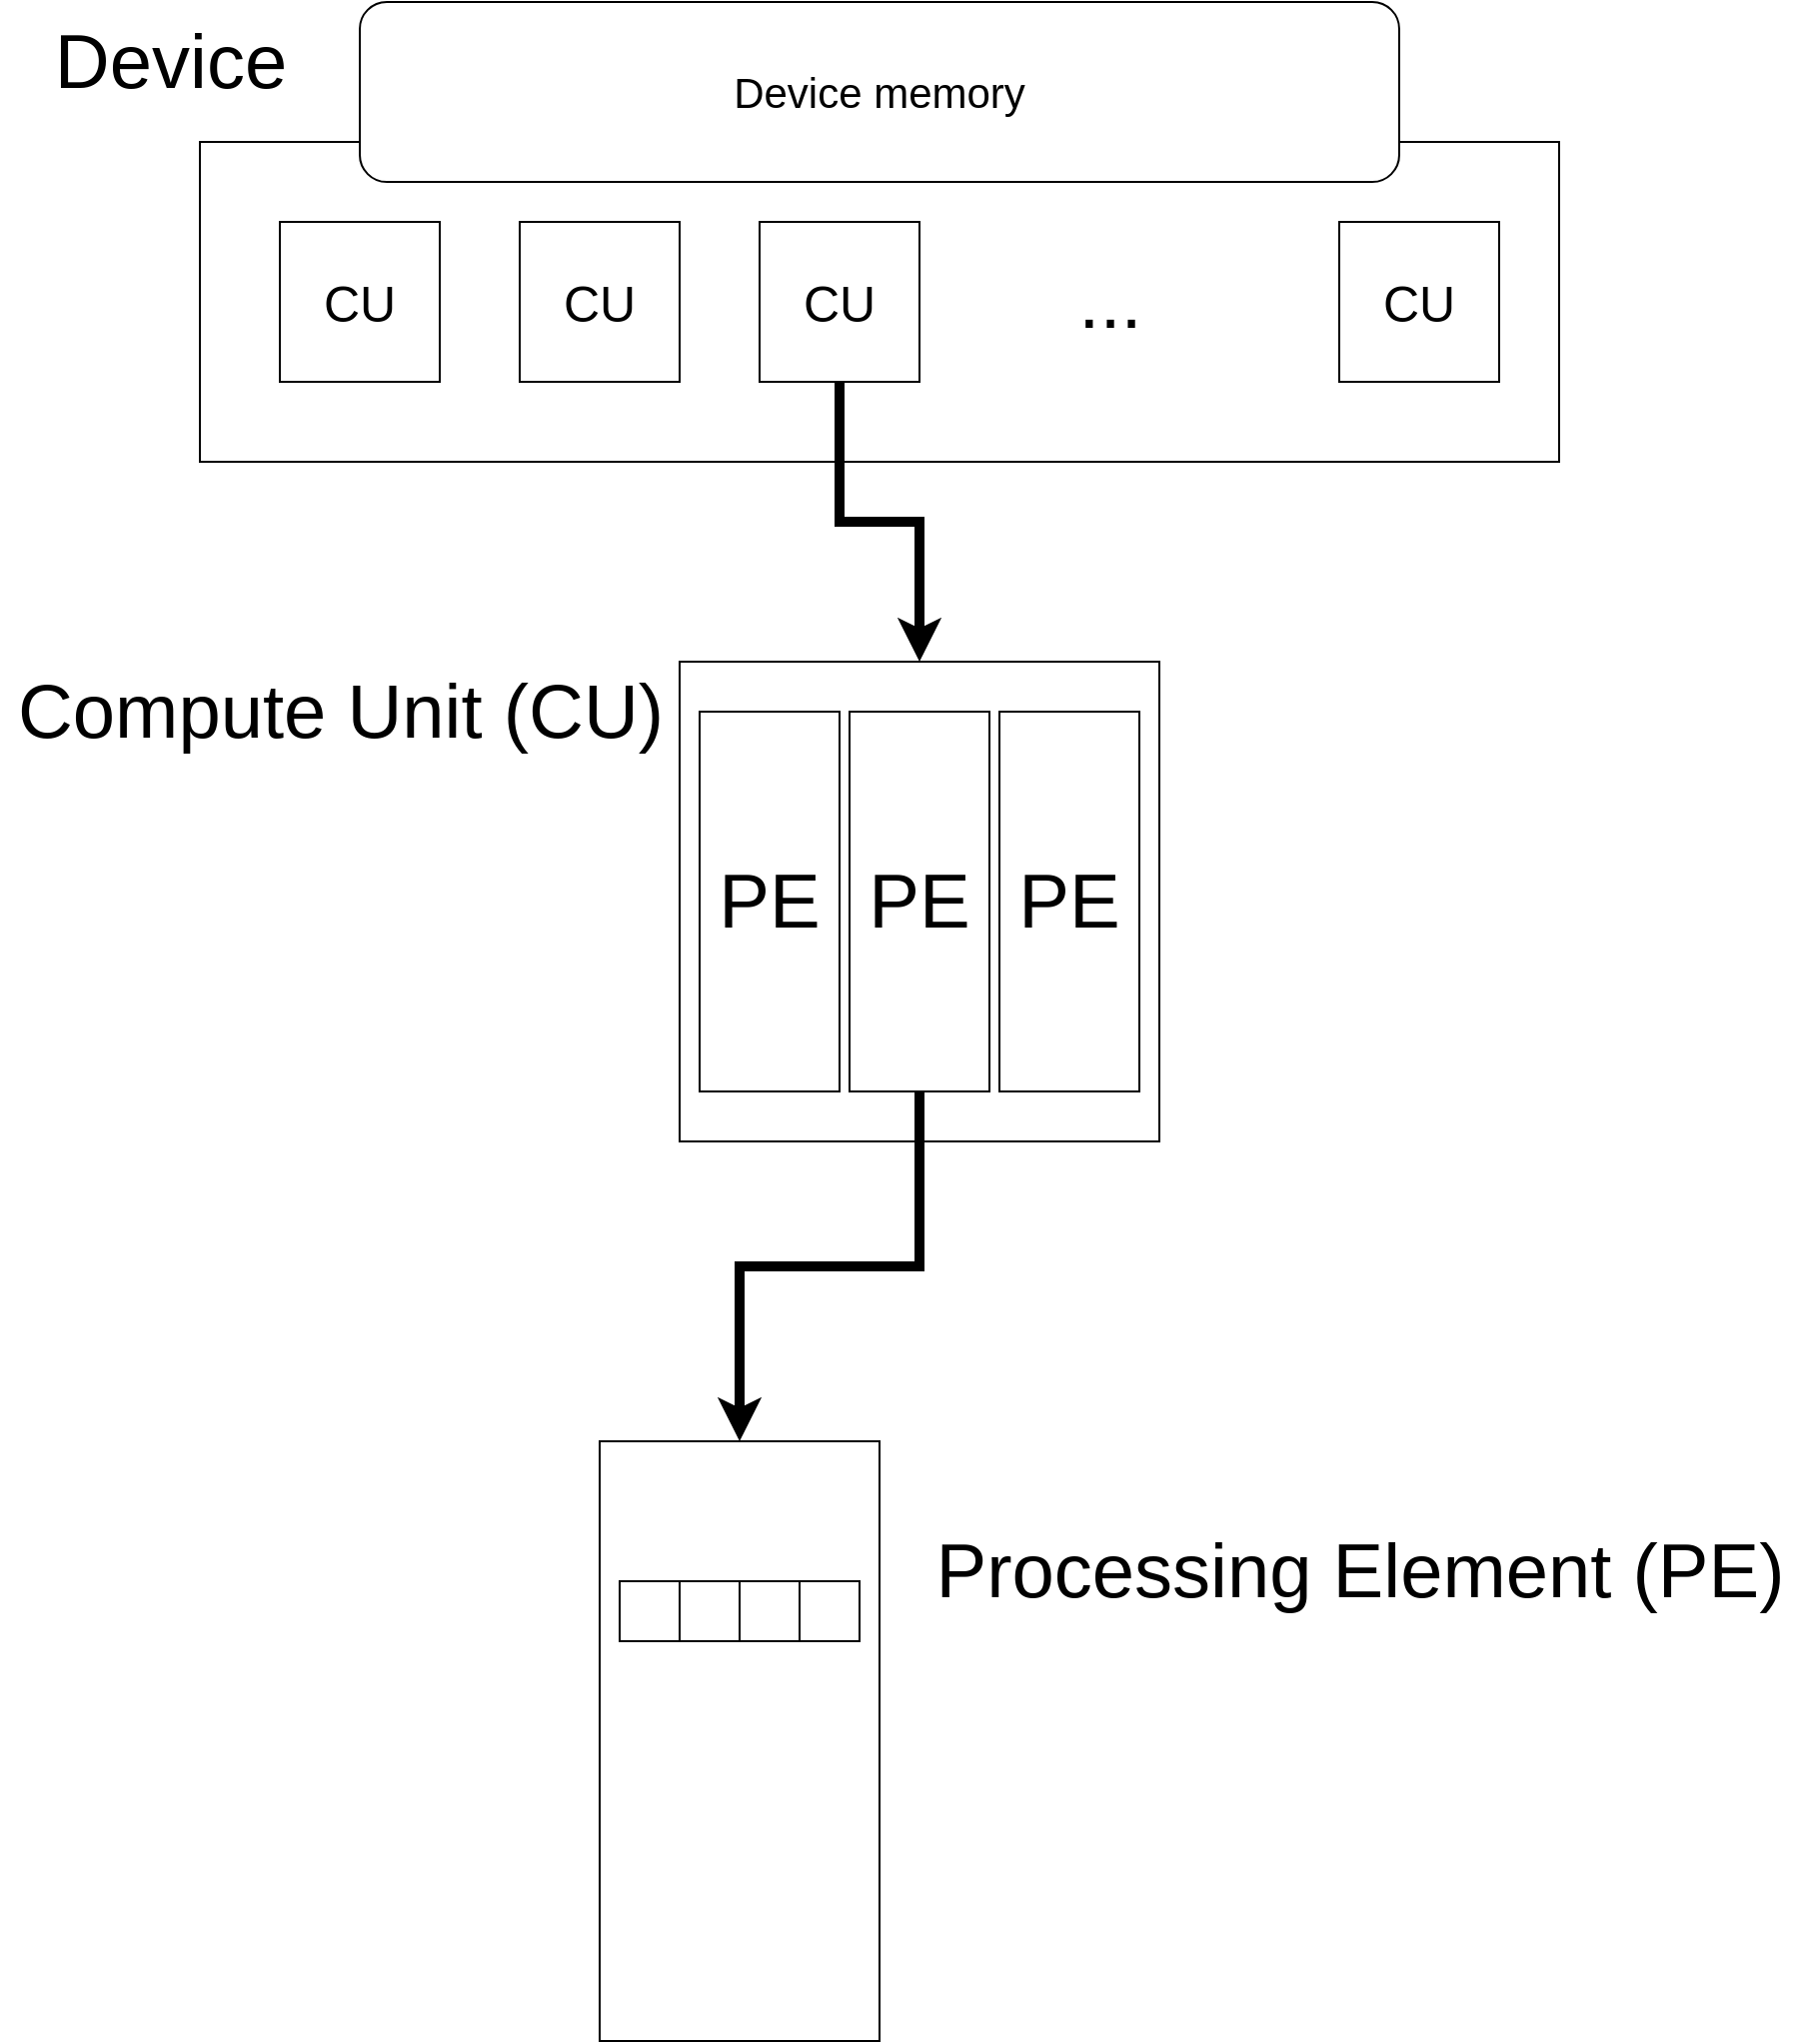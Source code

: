 <mxfile version="14.2.5"><diagram id="1nWmXqkSQ5TiaV1TmZTR" name="Page-1"><mxGraphModel dx="2371" dy="1606" grid="1" gridSize="10" guides="1" tooltips="1" connect="1" arrows="1" fold="1" page="1" pageScale="1" pageWidth="250" pageHeight="300" math="0" shadow="0"><root><mxCell id="0"/><mxCell id="1" parent="0"/><mxCell id="wEQ34xJgl4lylV65etCH-52" value="" style="rounded=0;whiteSpace=wrap;html=1;align=center;verticalAlign=top;fontSize=25;labelPosition=center;verticalLabelPosition=bottom;" vertex="1" parent="1"><mxGeometry x="160" y="100" width="680" height="160" as="geometry"/></mxCell><mxCell id="wEQ34xJgl4lylV65etCH-53" value="Device memory" style="rounded=1;whiteSpace=wrap;html=1;fontSize=21;" vertex="1" parent="1"><mxGeometry x="240" y="30" width="520" height="90" as="geometry"/></mxCell><mxCell id="wEQ34xJgl4lylV65etCH-54" value="&lt;font style=&quot;font-size: 38px&quot;&gt;Device&lt;/font&gt;" style="text;html=1;align=center;verticalAlign=middle;resizable=0;points=[];autosize=1;fontSize=25;" vertex="1" parent="1"><mxGeometry x="80" y="40" width="130" height="40" as="geometry"/></mxCell><mxCell id="wEQ34xJgl4lylV65etCH-55" value="CU" style="whiteSpace=wrap;html=1;aspect=fixed;fontSize=25;align=center;" vertex="1" parent="1"><mxGeometry x="200" y="140" width="80" height="80" as="geometry"/></mxCell><mxCell id="wEQ34xJgl4lylV65etCH-56" value="CU" style="whiteSpace=wrap;html=1;aspect=fixed;fontSize=25;align=center;" vertex="1" parent="1"><mxGeometry x="320" y="140" width="80" height="80" as="geometry"/></mxCell><mxCell id="wEQ34xJgl4lylV65etCH-64" value="" style="edgeStyle=orthogonalEdgeStyle;rounded=0;orthogonalLoop=1;jettySize=auto;html=1;fontSize=38;strokeWidth=5;" edge="1" parent="1" source="wEQ34xJgl4lylV65etCH-57" target="wEQ34xJgl4lylV65etCH-60"><mxGeometry relative="1" as="geometry"/></mxCell><mxCell id="wEQ34xJgl4lylV65etCH-57" value="CU" style="whiteSpace=wrap;html=1;aspect=fixed;fontSize=25;align=center;" vertex="1" parent="1"><mxGeometry x="440" y="140" width="80" height="80" as="geometry"/></mxCell><mxCell id="wEQ34xJgl4lylV65etCH-58" value="CU" style="whiteSpace=wrap;html=1;aspect=fixed;fontSize=25;align=center;" vertex="1" parent="1"><mxGeometry x="730" y="140" width="80" height="80" as="geometry"/></mxCell><mxCell id="wEQ34xJgl4lylV65etCH-59" value="..." style="text;html=1;align=center;verticalAlign=middle;resizable=0;points=[];autosize=1;fontSize=38;" vertex="1" parent="1"><mxGeometry x="590" y="155" width="50" height="50" as="geometry"/></mxCell><mxCell id="wEQ34xJgl4lylV65etCH-60" value="" style="whiteSpace=wrap;html=1;aspect=fixed;fontSize=38;align=center;" vertex="1" parent="1"><mxGeometry x="400" y="360" width="240" height="240" as="geometry"/></mxCell><mxCell id="wEQ34xJgl4lylV65etCH-61" value="Compute Unit (CU)" style="text;html=1;align=center;verticalAlign=middle;resizable=0;points=[];autosize=1;fontSize=38;" vertex="1" parent="1"><mxGeometry x="60" y="360" width="340" height="50" as="geometry"/></mxCell><mxCell id="wEQ34xJgl4lylV65etCH-65" value="PE" style="rounded=0;whiteSpace=wrap;html=1;fontSize=38;align=center;" vertex="1" parent="1"><mxGeometry x="410" y="385" width="70" height="190" as="geometry"/></mxCell><mxCell id="wEQ34xJgl4lylV65etCH-81" value="" style="edgeStyle=orthogonalEdgeStyle;rounded=0;orthogonalLoop=1;jettySize=auto;html=1;strokeWidth=5;fontSize=38;" edge="1" parent="1" source="wEQ34xJgl4lylV65etCH-66" target="wEQ34xJgl4lylV65etCH-69"><mxGeometry relative="1" as="geometry"/></mxCell><mxCell id="wEQ34xJgl4lylV65etCH-66" value="PE" style="rounded=0;whiteSpace=wrap;html=1;fontSize=38;align=center;" vertex="1" parent="1"><mxGeometry x="485" y="385" width="70" height="190" as="geometry"/></mxCell><mxCell id="wEQ34xJgl4lylV65etCH-67" value="PE" style="rounded=0;whiteSpace=wrap;html=1;fontSize=38;align=center;" vertex="1" parent="1"><mxGeometry x="560" y="385" width="70" height="190" as="geometry"/></mxCell><mxCell id="wEQ34xJgl4lylV65etCH-68" value="Processing Element (PE)" style="text;html=1;align=center;verticalAlign=middle;resizable=0;points=[];autosize=1;fontSize=38;" vertex="1" parent="1"><mxGeometry x="520" y="790" width="440" height="50" as="geometry"/></mxCell><mxCell id="wEQ34xJgl4lylV65etCH-69" value="" style="rounded=0;whiteSpace=wrap;html=1;fontSize=38;align=center;" vertex="1" parent="1"><mxGeometry x="360" y="750" width="140" height="300" as="geometry"/></mxCell><mxCell id="wEQ34xJgl4lylV65etCH-76" value="" style="group" vertex="1" connectable="0" parent="1"><mxGeometry x="370" y="820" width="120" height="30" as="geometry"/></mxCell><mxCell id="wEQ34xJgl4lylV65etCH-72" value="" style="rounded=0;whiteSpace=wrap;html=1;fontSize=38;align=center;" vertex="1" parent="wEQ34xJgl4lylV65etCH-76"><mxGeometry width="30" height="30" as="geometry"/></mxCell><mxCell id="wEQ34xJgl4lylV65etCH-73" value="" style="rounded=0;whiteSpace=wrap;html=1;fontSize=38;align=center;" vertex="1" parent="wEQ34xJgl4lylV65etCH-76"><mxGeometry x="30" width="30" height="30" as="geometry"/></mxCell><mxCell id="wEQ34xJgl4lylV65etCH-74" value="" style="rounded=0;whiteSpace=wrap;html=1;fontSize=38;align=center;" vertex="1" parent="wEQ34xJgl4lylV65etCH-76"><mxGeometry x="60" width="30" height="30" as="geometry"/></mxCell><mxCell id="wEQ34xJgl4lylV65etCH-75" value="" style="rounded=0;whiteSpace=wrap;html=1;fontSize=38;align=center;" vertex="1" parent="wEQ34xJgl4lylV65etCH-76"><mxGeometry x="90" width="30" height="30" as="geometry"/></mxCell></root></mxGraphModel></diagram></mxfile>
